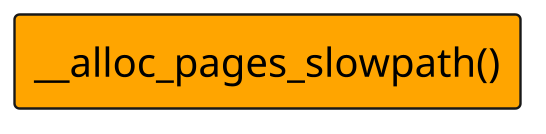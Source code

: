 @startuml
scale 2/1

skinparam Component {
    Style rectangle
    FontSize 20
    BorderThickness 1.2
    BackgroundColor Orange
}

[__alloc_pages_slowpath()]
@enduml
